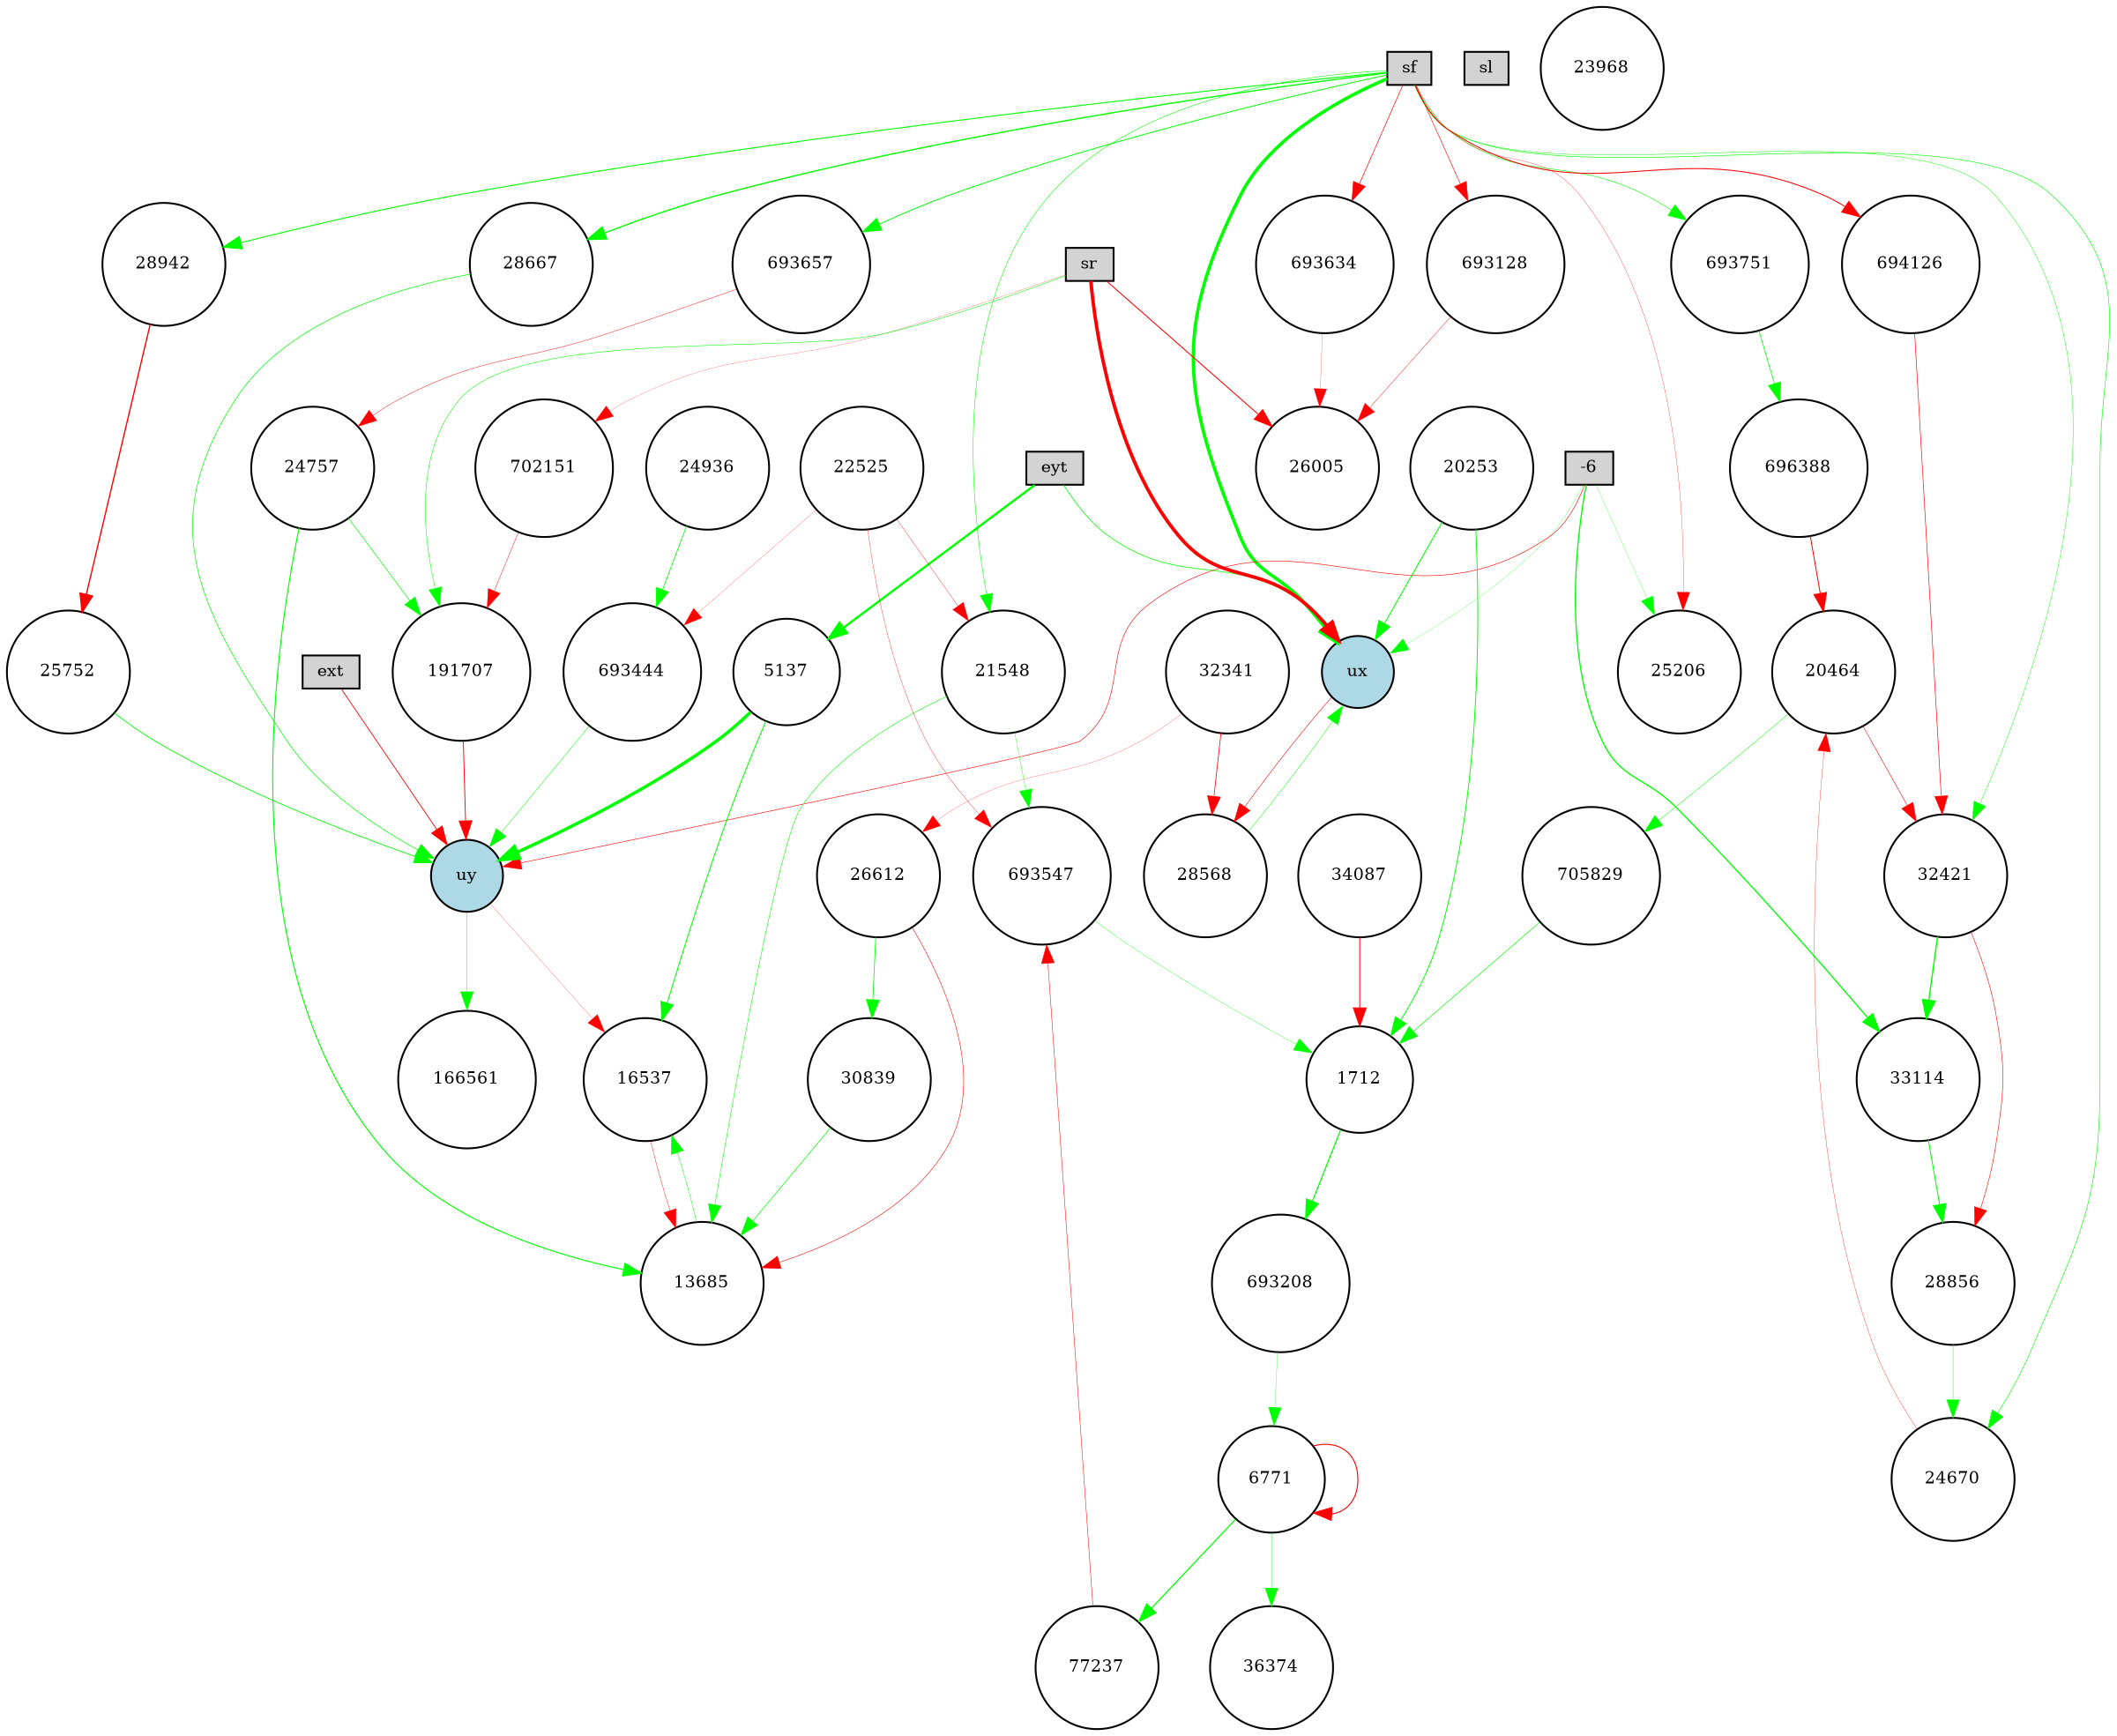 digraph {
	node [fontsize=9 height=0.2 shape=circle width=0.2]
	ext [fillcolor=lightgray shape=box style=filled]
	eyt [fillcolor=lightgray shape=box style=filled]
	sf [fillcolor=lightgray shape=box style=filled]
	sl [fillcolor=lightgray shape=box style=filled]
	sr [fillcolor=lightgray shape=box style=filled]
	-6 [fillcolor=lightgray shape=box style=filled]
	ux [fillcolor=lightblue style=filled]
	uy [fillcolor=lightblue style=filled]
	693634 [fillcolor=white style=filled]
	693751 [fillcolor=white style=filled]
	693128 [fillcolor=white style=filled]
	28942 [fillcolor=white style=filled]
	5137 [fillcolor=white style=filled]
	26005 [fillcolor=white style=filled]
	36374 [fillcolor=white style=filled]
	28568 [fillcolor=white style=filled]
	16537 [fillcolor=white style=filled]
	693657 [fillcolor=white style=filled]
	25752 [fillcolor=white style=filled]
	20253 [fillcolor=white style=filled]
	23968 [fillcolor=white style=filled]
	166561 [fillcolor=white style=filled]
	32421 [fillcolor=white style=filled]
	705829 [fillcolor=white style=filled]
	34087 [fillcolor=white style=filled]
	693547 [fillcolor=white style=filled]
	21548 [fillcolor=white style=filled]
	1712 [fillcolor=white style=filled]
	77237 [fillcolor=white style=filled]
	24757 [fillcolor=white style=filled]
	28856 [fillcolor=white style=filled]
	693444 [fillcolor=white style=filled]
	696388 [fillcolor=white style=filled]
	702151 [fillcolor=white style=filled]
	32341 [fillcolor=white style=filled]
	693208 [fillcolor=white style=filled]
	33114 [fillcolor=white style=filled]
	191707 [fillcolor=white style=filled]
	24670 [fillcolor=white style=filled]
	24936 [fillcolor=white style=filled]
	694126 [fillcolor=white style=filled]
	20464 [fillcolor=white style=filled]
	6771 [fillcolor=white style=filled]
	26612 [fillcolor=white style=filled]
	13685 [fillcolor=white style=filled]
	25206 [fillcolor=white style=filled]
	30839 [fillcolor=white style=filled]
	28667 [fillcolor=white style=filled]
	22525 [fillcolor=white style=filled]
	21548 -> 13685 [color=green penwidth=0.28194837104882 style=solid]
	191707 -> uy [color=red penwidth=0.4447049996546627 style=solid]
	eyt -> ux [color=green penwidth=0.3784983251714519 style=solid]
	24757 -> 191707 [color=green penwidth=0.33750773655502553 style=solid]
	32421 -> 28856 [color=red penwidth=0.2834022815479361 style=solid]
	sr -> 702151 [color=red penwidth=0.10376612495198119 style=solid]
	28568 -> ux [color=green penwidth=0.2387734502375045 style=solid]
	uy -> 166561 [color=green penwidth=0.22975386555054889 style=solid]
	693751 -> 696388 [color=green penwidth=0.38197245854079664 style=solid]
	693208 -> 6771 [color=green penwidth=0.1498302548196702 style=solid]
	694126 -> 32421 [color=red penwidth=0.3175292481757346 style=solid]
	26612 -> 13685 [color=red penwidth=0.2743032288385471 style=solid]
	ux -> 28568 [color=red penwidth=0.27756943563168135 style=solid]
	sf -> 21548 [color=green penwidth=0.27542367669676415 style=solid]
	30839 -> 13685 [color=green penwidth=0.35386106715061805 style=solid]
	sf -> 693634 [color=red penwidth=0.3367696183783069 style=solid]
	24670 -> 20464 [color=red penwidth=0.16678155279477386 style=solid]
	32341 -> 28568 [color=red penwidth=0.38183151366758905 style=solid]
	32341 -> 26612 [color=red penwidth=0.11360983465788879 style=solid]
	-6 -> uy [color=red penwidth=0.2961246021598851 style=solid]
	702151 -> 191707 [color=red penwidth=0.2178345949243985 style=solid]
	693128 -> 26005 [color=red penwidth=0.20199061182154698 style=solid]
	25752 -> uy [color=green penwidth=0.42931668017675617 style=solid]
	sf -> 693751 [color=green penwidth=0.29401231008477013 style=solid]
	20253 -> ux [color=green penwidth=0.5085952398376411 style=solid]
	77237 -> 693547 [color=red penwidth=0.25094022625036727 style=solid]
	693657 -> 24757 [color=red penwidth=0.21305176952187527 style=solid]
	sf -> 28942 [color=green penwidth=0.5335552275390121 style=solid]
	22525 -> 693444 [color=red penwidth=0.11408299089543678 style=solid]
	28856 -> 24670 [color=green penwidth=0.19724513931706883 style=solid]
	26612 -> 30839 [color=green penwidth=0.4002038860915822 style=solid]
	20464 -> 32421 [color=red penwidth=0.2763900145326906 style=solid]
	-6 -> 33114 [color=green penwidth=0.6570323930379508 style=solid]
	6771 -> 6771 [color=red penwidth=0.5446911459797643 style=solid]
	sr -> 26005 [color=red penwidth=0.5073437000528107 style=solid]
	sf -> 25206 [color=red penwidth=0.1495153223550909 style=solid]
	32421 -> 33114 [color=green penwidth=0.6930341859114788 style=solid]
	6771 -> 36374 [color=green penwidth=0.21782707109453597 style=solid]
	1712 -> 693208 [color=green penwidth=0.6132586497837321 style=solid]
	693444 -> uy [color=green penwidth=0.2487917039479975 style=solid]
	6771 -> 77237 [color=green penwidth=0.6134854114438518 style=solid]
	693547 -> 1712 [color=green penwidth=0.17221476332825592 style=solid]
	sr -> 191707 [color=green penwidth=0.26750121441930025 style=solid]
	sf -> 693128 [color=red penwidth=0.29875054383074573 style=solid]
	5137 -> 16537 [color=green penwidth=0.5054414563078713 style=solid]
	24936 -> 693444 [color=green penwidth=0.3946091704546203 style=solid]
	33114 -> 28856 [color=green penwidth=0.5073576495962802 style=solid]
	ext -> uy [color=red penwidth=0.42761711208398634 style=solid]
	uy -> 16537 [color=red penwidth=0.11735645006521328 style=solid]
	705829 -> 1712 [color=green penwidth=0.333430870472929 style=solid]
	-6 -> ux [color=green penwidth=0.11860221673140871 style=solid]
	-6 -> 25206 [color=green penwidth=0.13211126623276848 style=solid]
	696388 -> 20464 [color=red penwidth=0.48447955276949817 style=solid]
	sf -> 694126 [color=red penwidth=0.5014947057985525 style=solid]
	sf -> 693657 [color=green penwidth=0.47376197802753905 style=solid]
	20253 -> 1712 [color=green penwidth=0.473523593099869 style=solid]
	sr -> ux [color=red penwidth=1.8798568284701593 style=solid]
	13685 -> 16537 [color=green penwidth=0.2346003904275582 style=solid]
	24757 -> 13685 [color=green penwidth=0.5598432259668193 style=solid]
	28942 -> 25752 [color=red penwidth=0.6824913712669342 style=solid]
	5137 -> uy [color=green penwidth=1.7442347601126293 style=solid]
	eyt -> 5137 [color=green penwidth=1.2000876774620028 style=solid]
	28667 -> uy [color=green penwidth=0.3569164399217627 style=solid]
	34087 -> 1712 [color=red penwidth=0.4802753944675453 style=solid]
	21548 -> 693547 [color=green penwidth=0.1861347524870268 style=solid]
	22525 -> 693547 [color=red penwidth=0.17160001542497902 style=solid]
	sf -> 28667 [color=green penwidth=0.6756893272853312 style=solid]
	22525 -> 21548 [color=red penwidth=0.1779849199175086 style=solid]
	20464 -> 705829 [color=green penwidth=0.2431660102338182 style=solid]
	sf -> 24670 [color=green penwidth=0.3059699448587081 style=solid]
	693634 -> 26005 [color=red penwidth=0.11434100721874445 style=solid]
	sf -> ux [color=green penwidth=1.797634980336036 style=solid]
	16537 -> 13685 [color=red penwidth=0.20552023736379937 style=solid]
	sf -> 32421 [color=green penwidth=0.22444517820868504 style=solid]
}
